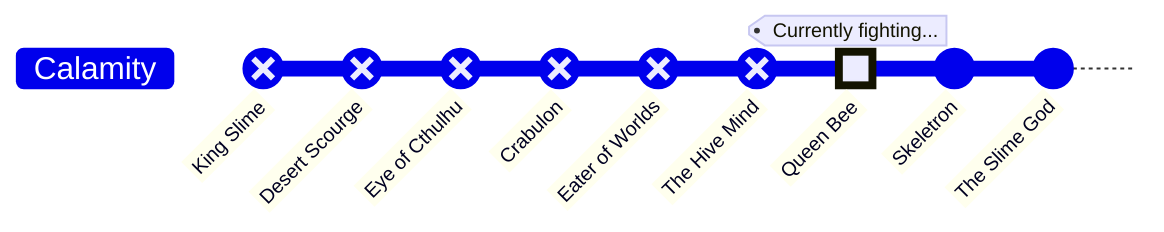 %%{ init: { 'gitGraph': { 'mainBranchName': 'Calamity' } } }%%
gitGraph
	commit id: "King Slime" type: REVERSE
	commit id: "Desert Scourge" type: REVERSE
	commit id: "Eye of Cthulhu" type: REVERSE
	commit id: "Crabulon" type: REVERSE
	commit id: "Eater of Worlds" type: REVERSE
	commit id: "The Hive Mind" type: REVERSE
  commit id: "Queen Bee" type: HIGHLIGHT tag: "Currently fighting..."
  commit id: "Skeletron"
  commit id: "The Slime God"